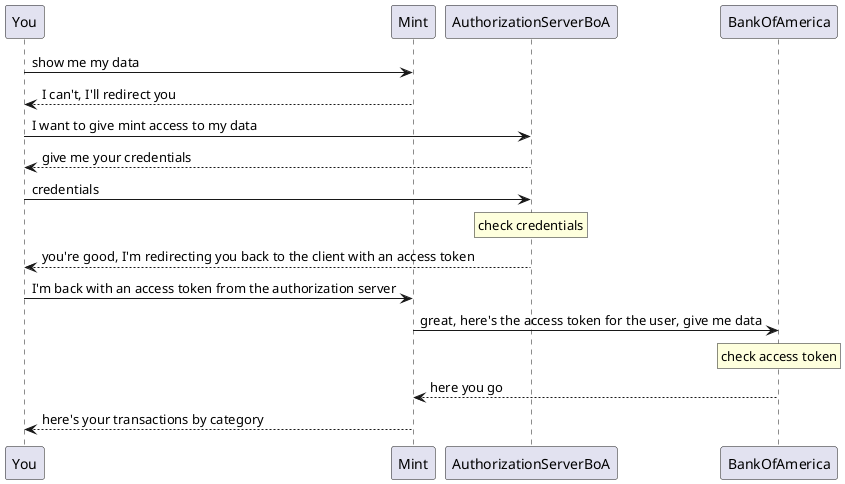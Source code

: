@startuml
You -> Mint: show me my data
Mint --> You: I can't, I'll redirect you
You -> AuthorizationServerBoA: I want to give mint access to my data
AuthorizationServerBoA --> You: give me your credentials
You -> AuthorizationServerBoA: credentials
rnote over AuthorizationServerBoA
  check credentials
endrnote
AuthorizationServerBoA --> You: you're good, I'm redirecting you back to the client with an access token
You -> Mint: I'm back with an access token from the authorization server
Mint -> BankOfAmerica: great, here's the access token for the user, give me data
rnote over BankOfAmerica
  check access token
endrnote
BankOfAmerica --> Mint: here you go
Mint --> You: here's your transactions by category
@enduml